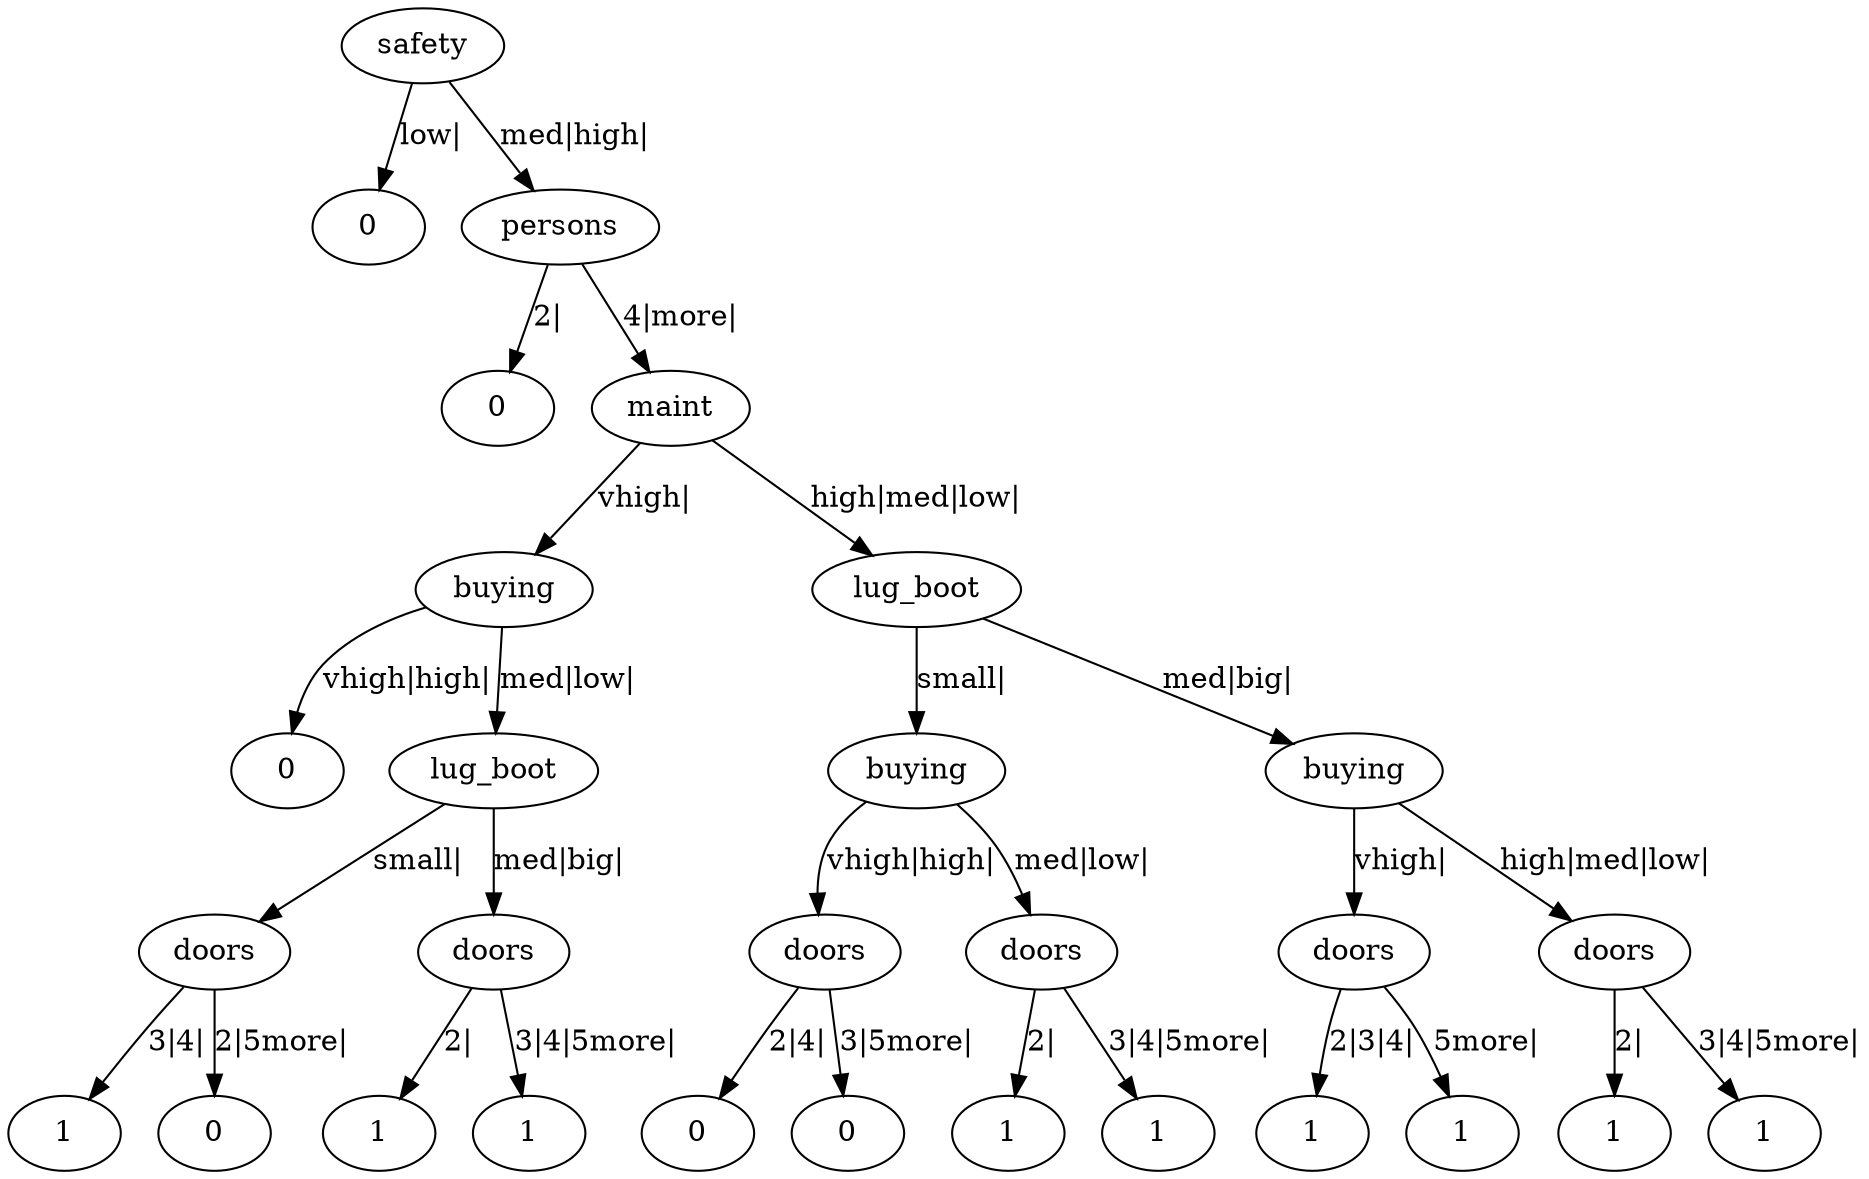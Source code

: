 digraph "CART_Decision_Tree.gv" {
	5 [label=safety]
	"50low|" [label=0]
	5 -> "50low|" [label="low|"]
	"5personsmed|high|" [label=persons]
	5 -> "5personsmed|high|" [label="med|high|"]
	"5personsmed|high|02|" [label=0]
	"5personsmed|high|" -> "5personsmed|high|02|" [label="2|"]
	"5personsmed|high|maint4|more|" [label=maint]
	"5personsmed|high|" -> "5personsmed|high|maint4|more|" [label="4|more|"]
	"5personsmed|high|maint4|more|buyingvhigh|" [label=buying]
	"5personsmed|high|maint4|more|" -> "5personsmed|high|maint4|more|buyingvhigh|" [label="vhigh|"]
	"5personsmed|high|maint4|more|buyingvhigh|0vhigh|high|" [label=0]
	"5personsmed|high|maint4|more|buyingvhigh|" -> "5personsmed|high|maint4|more|buyingvhigh|0vhigh|high|" [label="vhigh|high|"]
	"5personsmed|high|maint4|more|buyingvhigh|lug_bootmed|low|" [label=lug_boot]
	"5personsmed|high|maint4|more|buyingvhigh|" -> "5personsmed|high|maint4|more|buyingvhigh|lug_bootmed|low|" [label="med|low|"]
	"5personsmed|high|maint4|more|buyingvhigh|lug_bootmed|low|doorssmall|" [label=doors]
	"5personsmed|high|maint4|more|buyingvhigh|lug_bootmed|low|" -> "5personsmed|high|maint4|more|buyingvhigh|lug_bootmed|low|doorssmall|" [label="small|"]
	"5personsmed|high|maint4|more|buyingvhigh|lug_bootmed|low|doorssmall|13|4|" [label=1]
	"5personsmed|high|maint4|more|buyingvhigh|lug_bootmed|low|doorssmall|" -> "5personsmed|high|maint4|more|buyingvhigh|lug_bootmed|low|doorssmall|13|4|" [label="3|4|"]
	"5personsmed|high|maint4|more|buyingvhigh|lug_bootmed|low|doorssmall|02|5more|" [label=0]
	"5personsmed|high|maint4|more|buyingvhigh|lug_bootmed|low|doorssmall|" -> "5personsmed|high|maint4|more|buyingvhigh|lug_bootmed|low|doorssmall|02|5more|" [label="2|5more|"]
	"5personsmed|high|maint4|more|buyingvhigh|lug_bootmed|low|doorsmed|big|" [label=doors]
	"5personsmed|high|maint4|more|buyingvhigh|lug_bootmed|low|" -> "5personsmed|high|maint4|more|buyingvhigh|lug_bootmed|low|doorsmed|big|" [label="med|big|"]
	"5personsmed|high|maint4|more|buyingvhigh|lug_bootmed|low|doorsmed|big|12|" [label=1]
	"5personsmed|high|maint4|more|buyingvhigh|lug_bootmed|low|doorsmed|big|" -> "5personsmed|high|maint4|more|buyingvhigh|lug_bootmed|low|doorsmed|big|12|" [label="2|"]
	"5personsmed|high|maint4|more|buyingvhigh|lug_bootmed|low|doorsmed|big|13|4|5more|" [label=1]
	"5personsmed|high|maint4|more|buyingvhigh|lug_bootmed|low|doorsmed|big|" -> "5personsmed|high|maint4|more|buyingvhigh|lug_bootmed|low|doorsmed|big|13|4|5more|" [label="3|4|5more|"]
	"5personsmed|high|maint4|more|lug_boothigh|med|low|" [label=lug_boot]
	"5personsmed|high|maint4|more|" -> "5personsmed|high|maint4|more|lug_boothigh|med|low|" [label="high|med|low|"]
	"5personsmed|high|maint4|more|lug_boothigh|med|low|buyingsmall|" [label=buying]
	"5personsmed|high|maint4|more|lug_boothigh|med|low|" -> "5personsmed|high|maint4|more|lug_boothigh|med|low|buyingsmall|" [label="small|"]
	"5personsmed|high|maint4|more|lug_boothigh|med|low|buyingsmall|doorsvhigh|high|" [label=doors]
	"5personsmed|high|maint4|more|lug_boothigh|med|low|buyingsmall|" -> "5personsmed|high|maint4|more|lug_boothigh|med|low|buyingsmall|doorsvhigh|high|" [label="vhigh|high|"]
	"5personsmed|high|maint4|more|lug_boothigh|med|low|buyingsmall|doorsvhigh|high|02|4|" [label=0]
	"5personsmed|high|maint4|more|lug_boothigh|med|low|buyingsmall|doorsvhigh|high|" -> "5personsmed|high|maint4|more|lug_boothigh|med|low|buyingsmall|doorsvhigh|high|02|4|" [label="2|4|"]
	"5personsmed|high|maint4|more|lug_boothigh|med|low|buyingsmall|doorsvhigh|high|03|5more|" [label=0]
	"5personsmed|high|maint4|more|lug_boothigh|med|low|buyingsmall|doorsvhigh|high|" -> "5personsmed|high|maint4|more|lug_boothigh|med|low|buyingsmall|doorsvhigh|high|03|5more|" [label="3|5more|"]
	"5personsmed|high|maint4|more|lug_boothigh|med|low|buyingsmall|doorsmed|low|" [label=doors]
	"5personsmed|high|maint4|more|lug_boothigh|med|low|buyingsmall|" -> "5personsmed|high|maint4|more|lug_boothigh|med|low|buyingsmall|doorsmed|low|" [label="med|low|"]
	"5personsmed|high|maint4|more|lug_boothigh|med|low|buyingsmall|doorsmed|low|12|" [label=1]
	"5personsmed|high|maint4|more|lug_boothigh|med|low|buyingsmall|doorsmed|low|" -> "5personsmed|high|maint4|more|lug_boothigh|med|low|buyingsmall|doorsmed|low|12|" [label="2|"]
	"5personsmed|high|maint4|more|lug_boothigh|med|low|buyingsmall|doorsmed|low|13|4|5more|" [label=1]
	"5personsmed|high|maint4|more|lug_boothigh|med|low|buyingsmall|doorsmed|low|" -> "5personsmed|high|maint4|more|lug_boothigh|med|low|buyingsmall|doorsmed|low|13|4|5more|" [label="3|4|5more|"]
	"5personsmed|high|maint4|more|lug_boothigh|med|low|buyingmed|big|" [label=buying]
	"5personsmed|high|maint4|more|lug_boothigh|med|low|" -> "5personsmed|high|maint4|more|lug_boothigh|med|low|buyingmed|big|" [label="med|big|"]
	"5personsmed|high|maint4|more|lug_boothigh|med|low|buyingmed|big|doorsvhigh|" [label=doors]
	"5personsmed|high|maint4|more|lug_boothigh|med|low|buyingmed|big|" -> "5personsmed|high|maint4|more|lug_boothigh|med|low|buyingmed|big|doorsvhigh|" [label="vhigh|"]
	"5personsmed|high|maint4|more|lug_boothigh|med|low|buyingmed|big|doorsvhigh|12|3|4|" [label=1]
	"5personsmed|high|maint4|more|lug_boothigh|med|low|buyingmed|big|doorsvhigh|" -> "5personsmed|high|maint4|more|lug_boothigh|med|low|buyingmed|big|doorsvhigh|12|3|4|" [label="2|3|4|"]
	"5personsmed|high|maint4|more|lug_boothigh|med|low|buyingmed|big|doorsvhigh|15more|" [label=1]
	"5personsmed|high|maint4|more|lug_boothigh|med|low|buyingmed|big|doorsvhigh|" -> "5personsmed|high|maint4|more|lug_boothigh|med|low|buyingmed|big|doorsvhigh|15more|" [label="5more|"]
	"5personsmed|high|maint4|more|lug_boothigh|med|low|buyingmed|big|doorshigh|med|low|" [label=doors]
	"5personsmed|high|maint4|more|lug_boothigh|med|low|buyingmed|big|" -> "5personsmed|high|maint4|more|lug_boothigh|med|low|buyingmed|big|doorshigh|med|low|" [label="high|med|low|"]
	"5personsmed|high|maint4|more|lug_boothigh|med|low|buyingmed|big|doorshigh|med|low|12|" [label=1]
	"5personsmed|high|maint4|more|lug_boothigh|med|low|buyingmed|big|doorshigh|med|low|" -> "5personsmed|high|maint4|more|lug_boothigh|med|low|buyingmed|big|doorshigh|med|low|12|" [label="2|"]
	"5personsmed|high|maint4|more|lug_boothigh|med|low|buyingmed|big|doorshigh|med|low|13|4|5more|" [label=1]
	"5personsmed|high|maint4|more|lug_boothigh|med|low|buyingmed|big|doorshigh|med|low|" -> "5personsmed|high|maint4|more|lug_boothigh|med|low|buyingmed|big|doorshigh|med|low|13|4|5more|" [label="3|4|5more|"]
}
